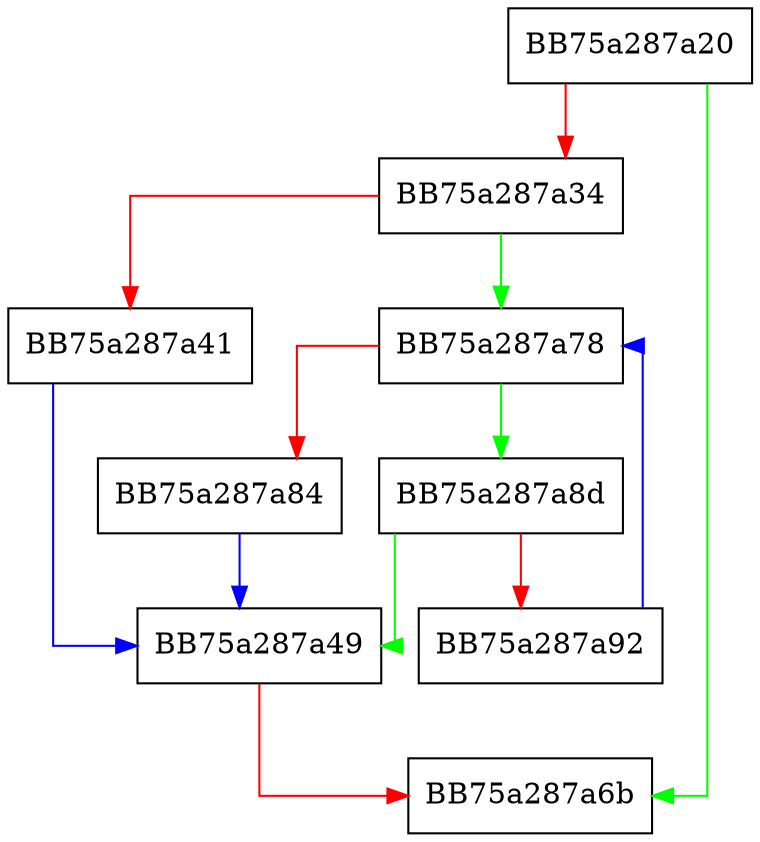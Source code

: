 digraph sqlite3BtreeCloseCursor {
  node [shape="box"];
  graph [splines=ortho];
  BB75a287a20 -> BB75a287a6b [color="green"];
  BB75a287a20 -> BB75a287a34 [color="red"];
  BB75a287a34 -> BB75a287a78 [color="green"];
  BB75a287a34 -> BB75a287a41 [color="red"];
  BB75a287a41 -> BB75a287a49 [color="blue"];
  BB75a287a49 -> BB75a287a6b [color="red"];
  BB75a287a78 -> BB75a287a8d [color="green"];
  BB75a287a78 -> BB75a287a84 [color="red"];
  BB75a287a84 -> BB75a287a49 [color="blue"];
  BB75a287a8d -> BB75a287a49 [color="green"];
  BB75a287a8d -> BB75a287a92 [color="red"];
  BB75a287a92 -> BB75a287a78 [color="blue"];
}